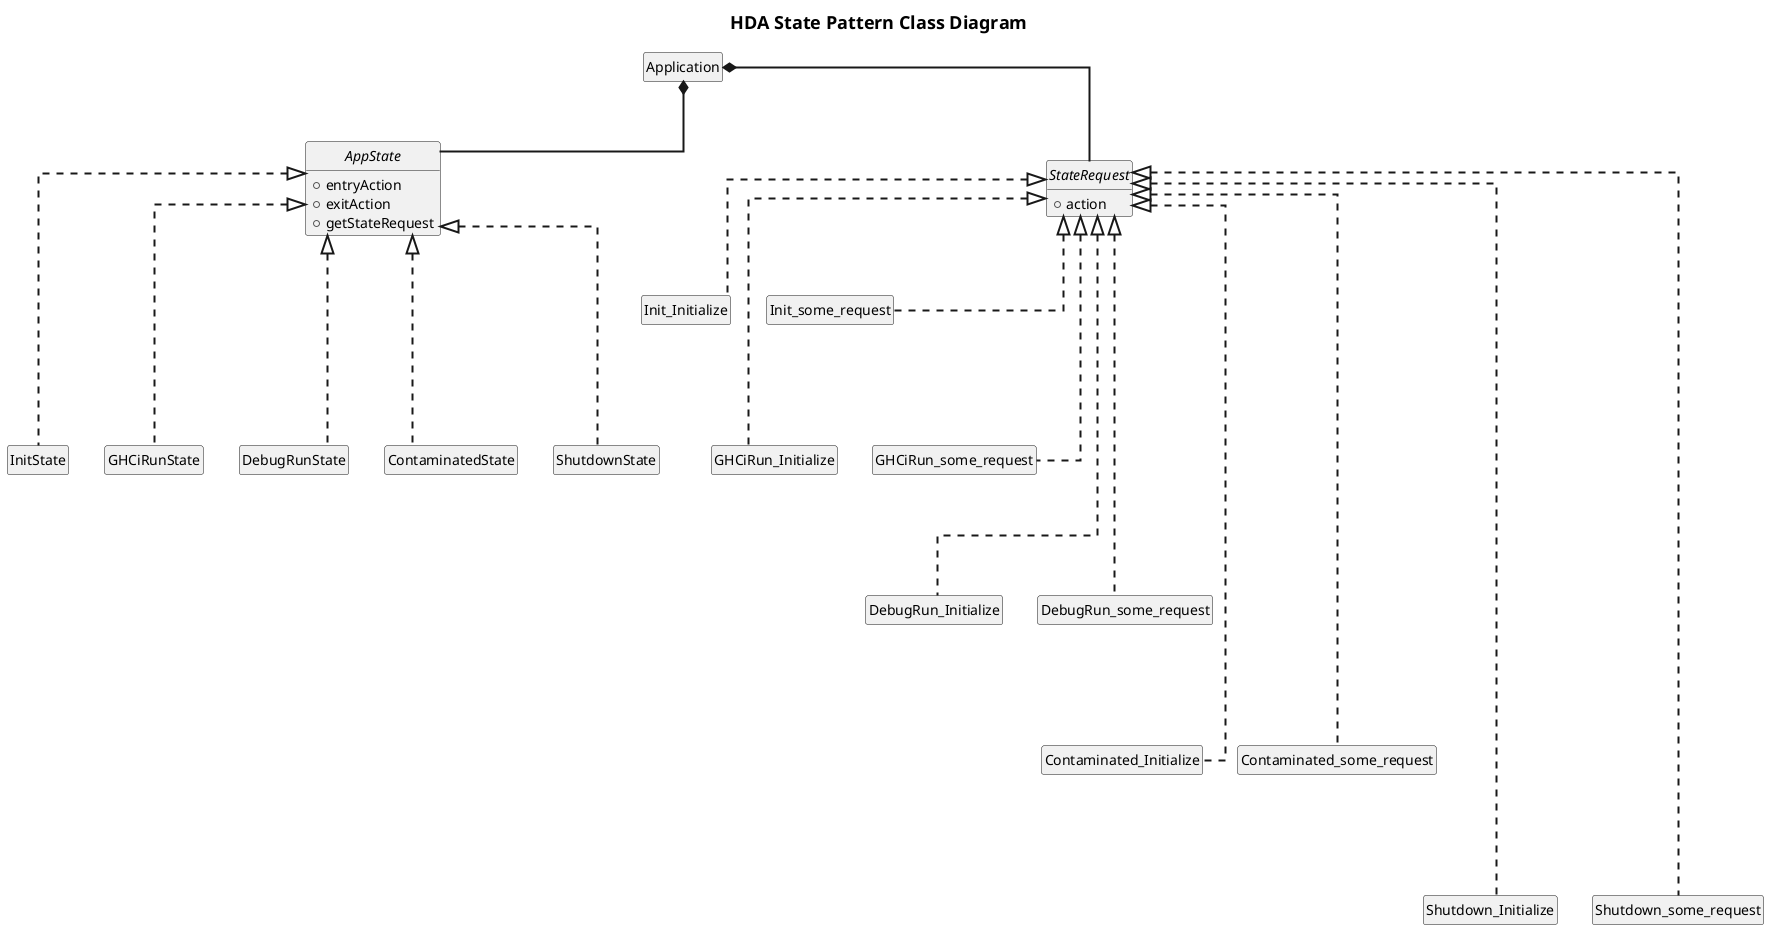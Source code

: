 @startuml 501_class_state
'skinparam minClassWidth 100
'skinparam minClassHeight 400
skinparam monochrome true
'skinparam monochrome reverse
'skinparam linetype polyline
skinparam linetype ortho
'skinparam linetype splines
skinparam arrowThickness 2
'left to right direction
allow_mixing
hide empty members
hide circle

title <size:18>HDA State Pattern Class Diagram</size>

class Application
interface AppState {
    + entryAction
    + exitAction
    + getStateRequest
}
interface StateRequest {
    + action
}

class InitState
class GHCiRunState
class DebugRunState
class ContaminatedState
class ShutdownState

Application *-d-StateRequest
StateRequest <|.d. Init_Initialize
StateRequest <|.d. Init_some_request
StateRequest <|..d.. GHCiRun_Initialize
StateRequest <|..d.. GHCiRun_some_request
StateRequest <|...d... DebugRun_Initialize
StateRequest <|...d... DebugRun_some_request
StateRequest <|....d.... Contaminated_Initialize
StateRequest <|....d.... Contaminated_some_request
StateRequest <|.....d..... Shutdown_Initialize
StateRequest <|.....d..... Shutdown_some_request

Application *-d-AppState
AppState <|..d.. InitState
AppState <|..d.. GHCiRunState
AppState <|..d.. DebugRunState
AppState <|..d.. ContaminatedState
AppState <|..d.. ShutdownState

'Application --[hidden]-- InitState

@enduml